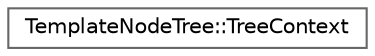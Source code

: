 digraph "Graphical Class Hierarchy"
{
 // INTERACTIVE_SVG=YES
 // LATEX_PDF_SIZE
  bgcolor="transparent";
  edge [fontname=Helvetica,fontsize=10,labelfontname=Helvetica,labelfontsize=10];
  node [fontname=Helvetica,fontsize=10,shape=box,height=0.2,width=0.4];
  rankdir="LR";
  Node0 [id="Node000000",label="TemplateNodeTree::TreeContext",height=0.2,width=0.4,color="grey40", fillcolor="white", style="filled",URL="$de/d99/struct_template_node_tree_1_1_tree_context.html",tooltip=" "];
}
